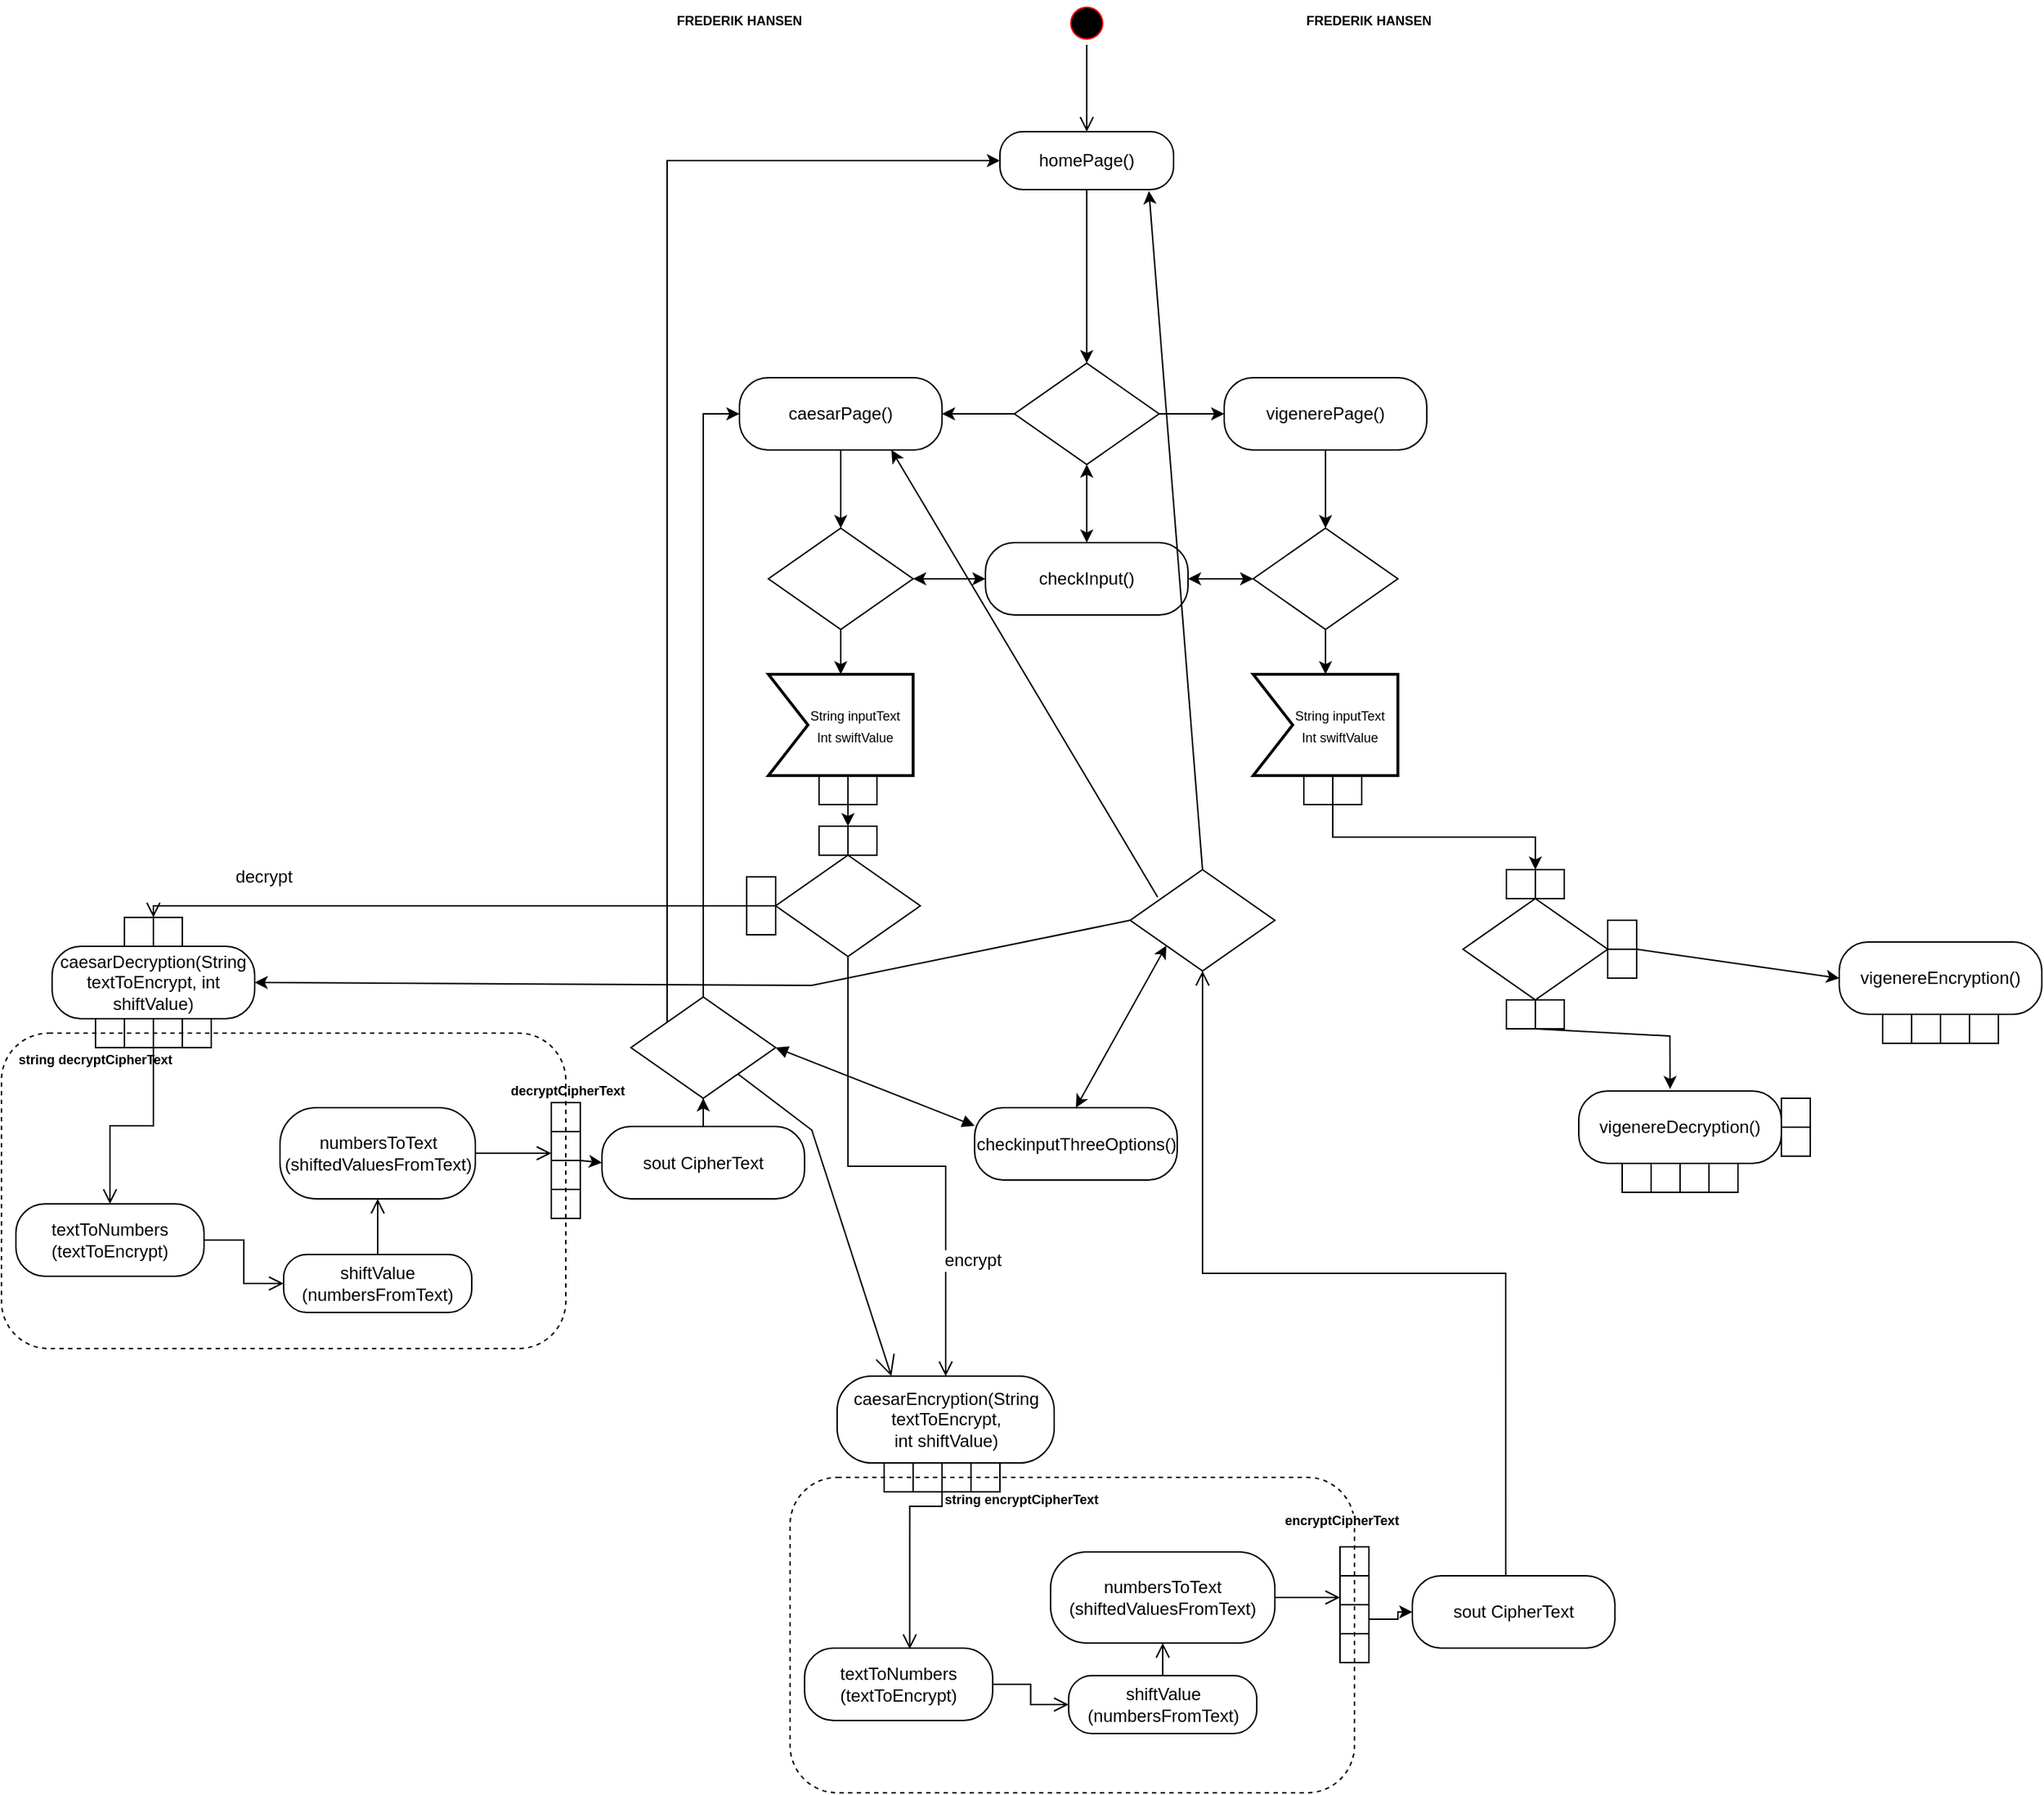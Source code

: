 <mxfile version="16.6.4" type="github">
  <diagram id="G1QupU5i-QBYeOIOgGJC" name="Page-1">
    <mxGraphModel dx="2604" dy="1299" grid="1" gridSize="10" guides="1" tooltips="1" connect="1" arrows="1" fold="1" page="1" pageScale="1" pageWidth="1169" pageHeight="827" math="0" shadow="0">
      <root>
        <mxCell id="0" />
        <mxCell id="1" parent="0" />
        <mxCell id="7OFj2rvWcQcrKB6aKj12-1" value="" style="rounded=1;fontFamily=Helvetica;fontSize=9;fontColor=none;strokeColor=#000000;fillColor=none;dashed=1;noLabel=1;" vertex="1" parent="1">
          <mxGeometry x="-250" y="753" width="390" height="218" as="geometry" />
        </mxCell>
        <mxCell id="7OFj2rvWcQcrKB6aKj12-2" value="" style="ellipse;html=1;shape=startState;fillColor=#000000;strokeColor=#ff0000;" vertex="1" parent="1">
          <mxGeometry x="485" y="40" width="30" height="30" as="geometry" />
        </mxCell>
        <mxCell id="7OFj2rvWcQcrKB6aKj12-3" value="" style="edgeStyle=orthogonalEdgeStyle;html=1;verticalAlign=bottom;endArrow=open;endSize=8;strokeColor=#000000;rounded=0;entryX=0.5;entryY=0;entryDx=0;entryDy=0;" edge="1" parent="1" source="7OFj2rvWcQcrKB6aKj12-2" target="7OFj2rvWcQcrKB6aKj12-4">
          <mxGeometry relative="1" as="geometry">
            <mxPoint x="390" y="130" as="targetPoint" />
          </mxGeometry>
        </mxCell>
        <mxCell id="7OFj2rvWcQcrKB6aKj12-4" value="homePage()" style="rounded=1;whiteSpace=wrap;html=1;arcSize=40;fontColor=#000000;fillColor=default;strokeColor=#000000;" vertex="1" parent="1">
          <mxGeometry x="440" y="130" width="120" height="40" as="geometry" />
        </mxCell>
        <mxCell id="7OFj2rvWcQcrKB6aKj12-108" value="" style="edgeStyle=orthogonalEdgeStyle;rounded=0;orthogonalLoop=1;jettySize=auto;html=1;exitX=0;exitY=0;exitDx=0;exitDy=0;entryX=0;entryY=1;entryDx=0;entryDy=0;" edge="1" parent="1" source="7OFj2rvWcQcrKB6aKj12-101" target="7OFj2rvWcQcrKB6aKj12-109">
          <mxGeometry relative="1" as="geometry">
            <mxPoint x="430" y="660" as="targetPoint" />
          </mxGeometry>
        </mxCell>
        <mxCell id="7OFj2rvWcQcrKB6aKj12-6" value="&lt;p style=&quot;line-height: 1.1&quot;&gt;&lt;br&gt;&lt;/p&gt;" style="rhombus;whiteSpace=wrap;html=1;fillColor=none;strokeColor=#000000;rounded=0;fontFamily=Helvetica;fontSize=12;fontColor=#000000;" vertex="1" parent="1">
          <mxGeometry x="285" y="630" width="100" height="70" as="geometry" />
        </mxCell>
        <mxCell id="7OFj2rvWcQcrKB6aKj12-7" value="encrypt" style="edgeStyle=orthogonalEdgeStyle;html=1;align=center;verticalAlign=middle;endArrow=open;endSize=8;strokeColor=#000000;rounded=0;labelBackgroundColor=default;fontFamily=Helvetica;fontSize=12;fontColor=#000000;shape=connector;fillColor=default;arcSize=40;entryX=0.5;entryY=0;entryDx=0;entryDy=0;exitX=0.5;exitY=1;exitDx=0;exitDy=0;" edge="1" parent="1" source="7OFj2rvWcQcrKB6aKj12-6" target="7OFj2rvWcQcrKB6aKj12-37">
          <mxGeometry x="0.552" y="18" relative="1" as="geometry">
            <mxPoint x="195" y="962.0" as="targetPoint" />
            <mxPoint as="offset" />
          </mxGeometry>
        </mxCell>
        <mxCell id="7OFj2rvWcQcrKB6aKj12-8" value="decrypt" style="edgeStyle=orthogonalEdgeStyle;html=1;align=center;verticalAlign=middle;endArrow=open;endSize=8;strokeColor=#000000;rounded=0;labelBackgroundColor=default;fontFamily=Helvetica;fontSize=12;fontColor=#000000;shape=connector;exitX=0;exitY=0.5;exitDx=0;exitDy=0;fillColor=default;arcSize=40;entryX=1;entryY=1;entryDx=0;entryDy=0;" edge="1" parent="1" source="7OFj2rvWcQcrKB6aKj12-6" target="7OFj2rvWcQcrKB6aKj12-146">
          <mxGeometry x="0.616" y="-20" relative="1" as="geometry">
            <mxPoint x="-160" y="670" as="targetPoint" />
            <mxPoint as="offset" />
            <Array as="points">
              <mxPoint x="-145" y="665" />
            </Array>
          </mxGeometry>
        </mxCell>
        <mxCell id="7OFj2rvWcQcrKB6aKj12-13" value="" style="edgeStyle=orthogonalEdgeStyle;shape=connector;rounded=0;orthogonalLoop=1;jettySize=auto;html=1;labelBackgroundColor=default;fontFamily=Helvetica;fontSize=9;fontColor=#000000;endArrow=open;endSize=8;strokeColor=#000000;entryX=0;entryY=0;entryDx=0;entryDy=0;" edge="1" parent="1" source="7OFj2rvWcQcrKB6aKj12-14" target="7OFj2rvWcQcrKB6aKj12-20">
          <mxGeometry relative="1" as="geometry" />
        </mxCell>
        <mxCell id="7OFj2rvWcQcrKB6aKj12-14" value="caesarDecryption(String textToEncrypt, int shiftValue)" style="rounded=1;whiteSpace=wrap;html=1;arcSize=40;fontColor=#000000;fillColor=default;strokeColor=#000000;" vertex="1" parent="1">
          <mxGeometry x="-215" y="693" width="140" height="50" as="geometry" />
        </mxCell>
        <mxCell id="7OFj2rvWcQcrKB6aKj12-15" value="" style="edgeStyle=orthogonalEdgeStyle;shape=connector;rounded=0;orthogonalLoop=1;jettySize=auto;html=1;labelBackgroundColor=default;fontFamily=Helvetica;fontSize=9;fontColor=none;endArrow=open;endSize=8;strokeColor=#000000;entryX=0;entryY=0.5;entryDx=0;entryDy=0;" edge="1" parent="1" source="7OFj2rvWcQcrKB6aKj12-16" target="7OFj2rvWcQcrKB6aKj12-24">
          <mxGeometry relative="1" as="geometry">
            <mxPoint x="-175" y="921" as="targetPoint" />
          </mxGeometry>
        </mxCell>
        <mxCell id="7OFj2rvWcQcrKB6aKj12-16" value="textToNumbers&lt;br&gt;(textToEncrypt)" style="rounded=1;whiteSpace=wrap;html=1;arcSize=40;fontColor=#000000;fillColor=default;strokeColor=#000000;" vertex="1" parent="1">
          <mxGeometry x="-240" y="871" width="130" height="50" as="geometry" />
        </mxCell>
        <mxCell id="7OFj2rvWcQcrKB6aKj12-17" value="" style="html=1;rounded=0;fontFamily=Helvetica;fontSize=9;fontColor=none;strokeColor=#000000;fillColor=none;glass=0;" vertex="1" parent="1">
          <mxGeometry x="-185" y="743" width="20" height="20" as="geometry" />
        </mxCell>
        <mxCell id="7OFj2rvWcQcrKB6aKj12-18" value="" style="edgeStyle=orthogonalEdgeStyle;shape=connector;rounded=0;orthogonalLoop=1;jettySize=auto;html=1;labelBackgroundColor=default;fontFamily=Helvetica;fontSize=9;fontColor=none;endArrow=open;endSize=8;strokeColor=#000000;exitX=1;exitY=1;exitDx=0;exitDy=0;" edge="1" parent="1" source="7OFj2rvWcQcrKB6aKj12-19" target="7OFj2rvWcQcrKB6aKj12-16">
          <mxGeometry relative="1" as="geometry" />
        </mxCell>
        <mxCell id="7OFj2rvWcQcrKB6aKj12-19" value="" style="html=1;rounded=0;fontFamily=Helvetica;fontSize=9;fontColor=none;strokeColor=#000000;fillColor=none;glass=0;" vertex="1" parent="1">
          <mxGeometry x="-165" y="743" width="20" height="20" as="geometry" />
        </mxCell>
        <mxCell id="7OFj2rvWcQcrKB6aKj12-20" value="" style="html=1;rounded=0;fontFamily=Helvetica;fontSize=9;fontColor=none;strokeColor=#000000;fillColor=none;glass=0;" vertex="1" parent="1">
          <mxGeometry x="-145" y="743" width="20" height="20" as="geometry" />
        </mxCell>
        <mxCell id="7OFj2rvWcQcrKB6aKj12-21" value="" style="html=1;rounded=0;fontFamily=Helvetica;fontSize=9;fontColor=none;strokeColor=#000000;fillColor=none;glass=0;" vertex="1" parent="1">
          <mxGeometry x="-125" y="743" width="20" height="20" as="geometry" />
        </mxCell>
        <mxCell id="7OFj2rvWcQcrKB6aKj12-22" value="string decryptCipherText" style="text;align=center;fontStyle=1;verticalAlign=middle;spacingLeft=3;spacingRight=3;strokeColor=none;rotatable=0;points=[[0,0.5],[1,0.5]];portConstraint=eastwest;rounded=0;glass=0;fontFamily=Helvetica;fontSize=9;fontColor=none;fillColor=none;html=0;" vertex="1" parent="1">
          <mxGeometry x="-225" y="753" width="80" height="36" as="geometry" />
        </mxCell>
        <mxCell id="7OFj2rvWcQcrKB6aKj12-23" value="" style="edgeStyle=orthogonalEdgeStyle;shape=connector;rounded=0;orthogonalLoop=1;jettySize=auto;html=1;labelBackgroundColor=default;fontFamily=Helvetica;fontSize=9;fontColor=none;endArrow=open;endSize=8;strokeColor=#000000;" edge="1" parent="1" source="7OFj2rvWcQcrKB6aKj12-24" target="7OFj2rvWcQcrKB6aKj12-31">
          <mxGeometry relative="1" as="geometry" />
        </mxCell>
        <mxCell id="7OFj2rvWcQcrKB6aKj12-24" value="shiftValue&lt;br&gt;(numbersFromText)" style="rounded=1;whiteSpace=wrap;html=1;arcSize=40;fontColor=#000000;fillColor=default;strokeColor=#000000;" vertex="1" parent="1">
          <mxGeometry x="-55" y="906" width="130" height="40" as="geometry" />
        </mxCell>
        <mxCell id="7OFj2rvWcQcrKB6aKj12-25" value="" style="html=1;rounded=0;fontFamily=Helvetica;fontSize=9;fontColor=none;strokeColor=#000000;fillColor=none;glass=0;direction=south;rotation=90;flipV=0;flipH=1;" vertex="1" parent="1">
          <mxGeometry x="130" y="821" width="20" height="20" as="geometry" />
        </mxCell>
        <mxCell id="7OFj2rvWcQcrKB6aKj12-26" value="" style="html=1;rounded=0;fontFamily=Helvetica;fontSize=9;fontColor=none;strokeColor=#000000;fillColor=none;glass=0;direction=south;rotation=90;flipV=0;flipH=1;" vertex="1" parent="1">
          <mxGeometry x="130" y="861" width="20" height="20" as="geometry" />
        </mxCell>
        <mxCell id="7OFj2rvWcQcrKB6aKj12-27" value="" style="html=1;rounded=0;fontFamily=Helvetica;fontSize=9;fontColor=none;strokeColor=#000000;fillColor=none;glass=0;direction=south;rotation=90;flipV=0;flipH=1;" vertex="1" parent="1">
          <mxGeometry x="130" y="841" width="20" height="20" as="geometry" />
        </mxCell>
        <mxCell id="7OFj2rvWcQcrKB6aKj12-28" value="" style="html=1;rounded=0;fontFamily=Helvetica;fontSize=9;fontColor=none;strokeColor=#000000;fillColor=none;glass=0;direction=south;rotation=90;flipV=0;flipH=1;" vertex="1" parent="1">
          <mxGeometry x="130" y="801" width="20" height="20" as="geometry" />
        </mxCell>
        <mxCell id="7OFj2rvWcQcrKB6aKj12-29" value="" style="edgeStyle=orthogonalEdgeStyle;shape=connector;rounded=0;orthogonalLoop=1;jettySize=auto;html=1;labelBackgroundColor=default;fontFamily=Helvetica;fontSize=9;fontColor=none;endArrow=open;endSize=8;strokeColor=#000000;entryX=1;entryY=0.25;entryDx=0;entryDy=0;" edge="1" parent="1" source="7OFj2rvWcQcrKB6aKj12-31" target="7OFj2rvWcQcrKB6aKj12-25">
          <mxGeometry relative="1" as="geometry" />
        </mxCell>
        <mxCell id="7OFj2rvWcQcrKB6aKj12-31" value="numbersToText&lt;br&gt;(shiftedValuesFromText)" style="rounded=1;whiteSpace=wrap;html=1;arcSize=40;fontColor=#000000;fillColor=default;strokeColor=#000000;" vertex="1" parent="1">
          <mxGeometry x="-57.5" y="804.5" width="135" height="63" as="geometry" />
        </mxCell>
        <mxCell id="7OFj2rvWcQcrKB6aKj12-35" value="" style="rounded=1;fontFamily=Helvetica;fontSize=9;fontColor=none;strokeColor=#000000;fillColor=none;dashed=1;noLabel=1;" vertex="1" parent="1">
          <mxGeometry x="295" y="1060" width="390" height="218" as="geometry" />
        </mxCell>
        <mxCell id="7OFj2rvWcQcrKB6aKj12-36" value="" style="edgeStyle=orthogonalEdgeStyle;shape=connector;rounded=0;orthogonalLoop=1;jettySize=auto;html=1;labelBackgroundColor=default;fontFamily=Helvetica;fontSize=9;fontColor=#000000;endArrow=open;endSize=8;strokeColor=#000000;entryX=0.559;entryY=0.012;entryDx=0;entryDy=0;entryPerimeter=0;exitX=0;exitY=0;exitDx=0;exitDy=0;" edge="1" parent="1" source="7OFj2rvWcQcrKB6aKj12-43" target="7OFj2rvWcQcrKB6aKj12-39">
          <mxGeometry relative="1" as="geometry">
            <Array as="points">
              <mxPoint x="400" y="1080" />
              <mxPoint x="378" y="1080" />
            </Array>
          </mxGeometry>
        </mxCell>
        <mxCell id="7OFj2rvWcQcrKB6aKj12-37" value="caesarEncryption(String textToEncrypt, &lt;br&gt;int shiftValue)" style="rounded=1;whiteSpace=wrap;html=1;arcSize=40;fontColor=#000000;fillColor=default;strokeColor=#000000;" vertex="1" parent="1">
          <mxGeometry x="327.5" y="990" width="150" height="60" as="geometry" />
        </mxCell>
        <mxCell id="7OFj2rvWcQcrKB6aKj12-38" value="" style="edgeStyle=orthogonalEdgeStyle;shape=connector;rounded=0;orthogonalLoop=1;jettySize=auto;html=1;labelBackgroundColor=default;fontFamily=Helvetica;fontSize=9;fontColor=none;endArrow=open;endSize=8;strokeColor=#000000;entryX=0;entryY=0.5;entryDx=0;entryDy=0;" edge="1" parent="1" source="7OFj2rvWcQcrKB6aKj12-39" target="7OFj2rvWcQcrKB6aKj12-46">
          <mxGeometry relative="1" as="geometry">
            <mxPoint x="370" y="1228" as="targetPoint" />
          </mxGeometry>
        </mxCell>
        <mxCell id="7OFj2rvWcQcrKB6aKj12-39" value="textToNumbers&lt;br&gt;(textToEncrypt)" style="rounded=1;whiteSpace=wrap;html=1;arcSize=40;fontColor=#000000;fillColor=default;strokeColor=#000000;" vertex="1" parent="1">
          <mxGeometry x="305" y="1178" width="130" height="50" as="geometry" />
        </mxCell>
        <mxCell id="7OFj2rvWcQcrKB6aKj12-40" value="" style="html=1;rounded=0;fontFamily=Helvetica;fontSize=9;fontColor=none;strokeColor=#000000;fillColor=none;glass=0;" vertex="1" parent="1">
          <mxGeometry x="360" y="1050" width="20" height="20" as="geometry" />
        </mxCell>
        <mxCell id="7OFj2rvWcQcrKB6aKj12-42" value="" style="html=1;rounded=0;fontFamily=Helvetica;fontSize=9;fontColor=none;strokeColor=#000000;fillColor=none;glass=0;" vertex="1" parent="1">
          <mxGeometry x="380" y="1050" width="20" height="20" as="geometry" />
        </mxCell>
        <mxCell id="7OFj2rvWcQcrKB6aKj12-43" value="" style="html=1;rounded=0;fontFamily=Helvetica;fontSize=9;fontColor=none;strokeColor=#000000;fillColor=none;glass=0;" vertex="1" parent="1">
          <mxGeometry x="400" y="1050" width="20" height="20" as="geometry" />
        </mxCell>
        <mxCell id="7OFj2rvWcQcrKB6aKj12-44" value="" style="html=1;rounded=0;fontFamily=Helvetica;fontSize=9;fontColor=none;strokeColor=#000000;fillColor=none;glass=0;" vertex="1" parent="1">
          <mxGeometry x="420" y="1050" width="20" height="20" as="geometry" />
        </mxCell>
        <mxCell id="7OFj2rvWcQcrKB6aKj12-45" value="" style="edgeStyle=orthogonalEdgeStyle;shape=connector;rounded=0;orthogonalLoop=1;jettySize=auto;html=1;labelBackgroundColor=default;fontFamily=Helvetica;fontSize=9;fontColor=none;endArrow=open;endSize=8;strokeColor=#000000;" edge="1" parent="1" source="7OFj2rvWcQcrKB6aKj12-46" target="7OFj2rvWcQcrKB6aKj12-53">
          <mxGeometry relative="1" as="geometry" />
        </mxCell>
        <mxCell id="7OFj2rvWcQcrKB6aKj12-46" value="shiftValue&lt;br&gt;(numbersFromText)" style="rounded=1;whiteSpace=wrap;html=1;arcSize=40;fontColor=#000000;fillColor=default;strokeColor=#000000;" vertex="1" parent="1">
          <mxGeometry x="487.5" y="1197" width="130" height="40" as="geometry" />
        </mxCell>
        <mxCell id="7OFj2rvWcQcrKB6aKj12-47" value="" style="html=1;rounded=0;fontFamily=Helvetica;fontSize=9;fontColor=none;strokeColor=#000000;fillColor=none;glass=0;direction=south;rotation=90;flipV=0;flipH=1;" vertex="1" parent="1">
          <mxGeometry x="675" y="1128" width="20" height="20" as="geometry" />
        </mxCell>
        <mxCell id="7OFj2rvWcQcrKB6aKj12-48" value="" style="html=1;rounded=0;fontFamily=Helvetica;fontSize=9;fontColor=none;strokeColor=#000000;fillColor=none;glass=0;direction=south;rotation=90;flipV=0;flipH=1;" vertex="1" parent="1">
          <mxGeometry x="675" y="1168" width="20" height="20" as="geometry" />
        </mxCell>
        <mxCell id="7OFj2rvWcQcrKB6aKj12-157" value="" style="edgeStyle=orthogonalEdgeStyle;rounded=0;orthogonalLoop=1;jettySize=auto;html=1;fontColor=#000000;" edge="1" parent="1" source="7OFj2rvWcQcrKB6aKj12-49" target="7OFj2rvWcQcrKB6aKj12-156">
          <mxGeometry relative="1" as="geometry" />
        </mxCell>
        <mxCell id="7OFj2rvWcQcrKB6aKj12-49" value="" style="html=1;rounded=0;fontFamily=Helvetica;fontSize=9;fontColor=none;strokeColor=#000000;fillColor=none;glass=0;direction=south;rotation=90;flipV=0;flipH=1;" vertex="1" parent="1">
          <mxGeometry x="675" y="1148" width="20" height="20" as="geometry" />
        </mxCell>
        <mxCell id="7OFj2rvWcQcrKB6aKj12-50" value="" style="html=1;rounded=0;fontFamily=Helvetica;fontSize=9;fontColor=none;strokeColor=#000000;fillColor=none;glass=0;direction=south;rotation=90;flipV=0;flipH=1;" vertex="1" parent="1">
          <mxGeometry x="675" y="1108" width="20" height="20" as="geometry" />
        </mxCell>
        <mxCell id="7OFj2rvWcQcrKB6aKj12-51" value="" style="edgeStyle=orthogonalEdgeStyle;shape=connector;rounded=0;orthogonalLoop=1;jettySize=auto;html=1;labelBackgroundColor=default;fontFamily=Helvetica;fontSize=9;fontColor=none;endArrow=open;endSize=8;strokeColor=#000000;entryX=1;entryY=0.25;entryDx=0;entryDy=0;" edge="1" parent="1" source="7OFj2rvWcQcrKB6aKj12-53" target="7OFj2rvWcQcrKB6aKj12-47">
          <mxGeometry relative="1" as="geometry" />
        </mxCell>
        <mxCell id="7OFj2rvWcQcrKB6aKj12-53" value="numbersToText&lt;br&gt;(shiftedValuesFromText)" style="rounded=1;whiteSpace=wrap;html=1;arcSize=40;fontColor=#000000;fillColor=default;strokeColor=#000000;" vertex="1" parent="1">
          <mxGeometry x="475" y="1111.5" width="155" height="63" as="geometry" />
        </mxCell>
        <mxCell id="7OFj2rvWcQcrKB6aKj12-55" value="" style="edgeStyle=orthogonalEdgeStyle;shape=connector;rounded=0;orthogonalLoop=1;jettySize=auto;html=1;labelBackgroundColor=default;fontFamily=Helvetica;fontSize=9;fontColor=none;endArrow=open;endSize=8;strokeColor=#000000;entryX=0.5;entryY=1;entryDx=0;entryDy=0;exitX=0.461;exitY=0.003;exitDx=0;exitDy=0;exitPerimeter=0;" edge="1" parent="1" source="7OFj2rvWcQcrKB6aKj12-156" target="7OFj2rvWcQcrKB6aKj12-148">
          <mxGeometry relative="1" as="geometry">
            <mxPoint x="770" y="920" as="sourcePoint" />
            <mxPoint x="750" y="1024" as="targetPoint" />
          </mxGeometry>
        </mxCell>
        <mxCell id="7OFj2rvWcQcrKB6aKj12-57" value="&lt;span style=&quot;font-weight: 700 ; text-align: center&quot;&gt;decryptCipherText&lt;/span&gt;" style="text;whiteSpace=wrap;html=1;fontSize=9;fontFamily=Helvetica;fontColor=none;" vertex="1" parent="1">
          <mxGeometry x="100" y="781" width="100" height="30" as="geometry" />
        </mxCell>
        <mxCell id="7OFj2rvWcQcrKB6aKj12-58" value="string encryptCipherText" style="text;align=center;fontStyle=1;verticalAlign=middle;spacingLeft=3;spacingRight=3;strokeColor=none;rotatable=0;points=[[0,0.5],[1,0.5]];portConstraint=eastwest;rounded=0;glass=0;fontFamily=Helvetica;fontSize=9;fontColor=none;fillColor=none;html=0;" vertex="1" parent="1">
          <mxGeometry x="415" y="1057" width="80" height="36" as="geometry" />
        </mxCell>
        <mxCell id="7OFj2rvWcQcrKB6aKj12-59" value="&lt;span style=&quot;color: rgb(0 , 0 , 0) ; font-family: &amp;#34;helvetica&amp;#34; ; font-size: 9px ; font-style: normal ; font-weight: 700 ; letter-spacing: normal ; text-align: center ; text-indent: 0px ; text-transform: none ; word-spacing: 0px ; background-color: rgb(248 , 249 , 250) ; display: inline ; float: none&quot;&gt;encryptCipherText&lt;/span&gt;" style="text;whiteSpace=wrap;html=1;fontSize=9;fontFamily=Helvetica;fontColor=none;" vertex="1" parent="1">
          <mxGeometry x="635" y="1078" width="100" height="30" as="geometry" />
        </mxCell>
        <mxCell id="7OFj2rvWcQcrKB6aKj12-60" value="FREDERIK HANSEN" style="text;align=center;fontStyle=1;verticalAlign=middle;spacingLeft=3;spacingRight=3;strokeColor=none;rotatable=0;points=[[0,0.5],[1,0.5]];portConstraint=eastwest;rounded=0;glass=0;fontFamily=Helvetica;fontSize=9;fontColor=none;fillColor=none;html=0;" vertex="1" parent="1">
          <mxGeometry x="220" y="40" width="80" height="26" as="geometry" />
        </mxCell>
        <mxCell id="7OFj2rvWcQcrKB6aKj12-61" value="FREDERIK HANSEN" style="text;align=center;fontStyle=1;verticalAlign=middle;spacingLeft=3;spacingRight=3;strokeColor=none;rotatable=0;points=[[0,0.5],[1,0.5]];portConstraint=eastwest;rounded=0;glass=0;fontFamily=Helvetica;fontSize=9;fontColor=none;fillColor=none;html=0;" vertex="1" parent="1">
          <mxGeometry x="655" y="40" width="80" height="26" as="geometry" />
        </mxCell>
        <mxCell id="7OFj2rvWcQcrKB6aKj12-73" value="" style="edgeStyle=orthogonalEdgeStyle;rounded=0;orthogonalLoop=1;jettySize=auto;html=1;" edge="1" parent="1" source="7OFj2rvWcQcrKB6aKj12-62" target="7OFj2rvWcQcrKB6aKj12-72">
          <mxGeometry relative="1" as="geometry" />
        </mxCell>
        <mxCell id="7OFj2rvWcQcrKB6aKj12-84" value="" style="edgeStyle=orthogonalEdgeStyle;rounded=0;orthogonalLoop=1;jettySize=auto;html=1;" edge="1" parent="1" source="7OFj2rvWcQcrKB6aKj12-62" target="7OFj2rvWcQcrKB6aKj12-80">
          <mxGeometry relative="1" as="geometry" />
        </mxCell>
        <mxCell id="7OFj2rvWcQcrKB6aKj12-62" value="&lt;p style=&quot;line-height: 1.1&quot;&gt;&lt;br&gt;&lt;/p&gt;" style="rhombus;whiteSpace=wrap;html=1;fillColor=none;strokeColor=#000000;rounded=0;fontFamily=Helvetica;fontSize=12;fontColor=#000000;" vertex="1" parent="1">
          <mxGeometry x="450" y="290" width="100" height="70" as="geometry" />
        </mxCell>
        <mxCell id="7OFj2rvWcQcrKB6aKj12-64" value="" style="endArrow=classic;html=1;rounded=0;exitX=0.5;exitY=1;exitDx=0;exitDy=0;entryX=0.5;entryY=0;entryDx=0;entryDy=0;" edge="1" parent="1" source="7OFj2rvWcQcrKB6aKj12-4" target="7OFj2rvWcQcrKB6aKj12-62">
          <mxGeometry width="50" height="50" relative="1" as="geometry">
            <mxPoint x="530" y="380" as="sourcePoint" />
            <mxPoint x="580" y="330" as="targetPoint" />
          </mxGeometry>
        </mxCell>
        <mxCell id="7OFj2rvWcQcrKB6aKj12-65" value="checkInput()" style="rounded=1;whiteSpace=wrap;html=1;arcSize=40;fontColor=#000000;fillColor=default;strokeColor=#000000;" vertex="1" parent="1">
          <mxGeometry x="430" y="414" width="140" height="50" as="geometry" />
        </mxCell>
        <mxCell id="7OFj2rvWcQcrKB6aKj12-70" value="" style="endArrow=classic;startArrow=classic;html=1;rounded=0;entryX=0.5;entryY=1;entryDx=0;entryDy=0;exitX=0.5;exitY=0;exitDx=0;exitDy=0;" edge="1" parent="1" source="7OFj2rvWcQcrKB6aKj12-65" target="7OFj2rvWcQcrKB6aKj12-62">
          <mxGeometry width="50" height="50" relative="1" as="geometry">
            <mxPoint x="490" y="500" as="sourcePoint" />
            <mxPoint x="540" y="450" as="targetPoint" />
          </mxGeometry>
        </mxCell>
        <mxCell id="7OFj2rvWcQcrKB6aKj12-75" value="" style="edgeStyle=orthogonalEdgeStyle;rounded=0;orthogonalLoop=1;jettySize=auto;html=1;" edge="1" parent="1" source="7OFj2rvWcQcrKB6aKj12-72" target="7OFj2rvWcQcrKB6aKj12-74">
          <mxGeometry relative="1" as="geometry" />
        </mxCell>
        <mxCell id="7OFj2rvWcQcrKB6aKj12-72" value="caesarPage()" style="rounded=1;whiteSpace=wrap;html=1;arcSize=40;fontColor=#000000;fillColor=default;strokeColor=#000000;" vertex="1" parent="1">
          <mxGeometry x="260" y="300" width="140" height="50" as="geometry" />
        </mxCell>
        <mxCell id="7OFj2rvWcQcrKB6aKj12-78" value="" style="edgeStyle=orthogonalEdgeStyle;rounded=0;orthogonalLoop=1;jettySize=auto;html=1;entryX=0;entryY=0;entryDx=50;entryDy=0;entryPerimeter=0;" edge="1" parent="1" source="7OFj2rvWcQcrKB6aKj12-74">
          <mxGeometry relative="1" as="geometry">
            <mxPoint x="330" y="505" as="targetPoint" />
          </mxGeometry>
        </mxCell>
        <mxCell id="7OFj2rvWcQcrKB6aKj12-74" value="&lt;p style=&quot;line-height: 1.1&quot;&gt;&lt;br&gt;&lt;/p&gt;" style="rhombus;whiteSpace=wrap;html=1;fillColor=none;strokeColor=#000000;rounded=0;fontFamily=Helvetica;fontSize=12;fontColor=#000000;" vertex="1" parent="1">
          <mxGeometry x="280" y="404.0" width="100" height="70" as="geometry" />
        </mxCell>
        <mxCell id="7OFj2rvWcQcrKB6aKj12-76" value="" style="endArrow=classic;startArrow=classic;html=1;rounded=0;exitX=1;exitY=0.5;exitDx=0;exitDy=0;entryX=0;entryY=0.5;entryDx=0;entryDy=0;" edge="1" parent="1" source="7OFj2rvWcQcrKB6aKj12-74" target="7OFj2rvWcQcrKB6aKj12-65">
          <mxGeometry width="50" height="50" relative="1" as="geometry">
            <mxPoint x="420" y="440" as="sourcePoint" />
            <mxPoint x="470" y="390" as="targetPoint" />
          </mxGeometry>
        </mxCell>
        <mxCell id="7OFj2rvWcQcrKB6aKj12-79" value="" style="edgeStyle=orthogonalEdgeStyle;rounded=0;orthogonalLoop=1;jettySize=auto;html=1;" edge="1" parent="1" source="7OFj2rvWcQcrKB6aKj12-80" target="7OFj2rvWcQcrKB6aKj12-82">
          <mxGeometry relative="1" as="geometry" />
        </mxCell>
        <mxCell id="7OFj2rvWcQcrKB6aKj12-80" value="vigenerePage()" style="rounded=1;whiteSpace=wrap;html=1;arcSize=40;fontColor=#000000;fillColor=default;strokeColor=#000000;" vertex="1" parent="1">
          <mxGeometry x="595" y="300" width="140" height="50" as="geometry" />
        </mxCell>
        <mxCell id="7OFj2rvWcQcrKB6aKj12-81" value="" style="edgeStyle=orthogonalEdgeStyle;rounded=0;orthogonalLoop=1;jettySize=auto;html=1;" edge="1" parent="1" source="7OFj2rvWcQcrKB6aKj12-82" target="7OFj2rvWcQcrKB6aKj12-103">
          <mxGeometry relative="1" as="geometry">
            <mxPoint x="665" y="500" as="targetPoint" />
          </mxGeometry>
        </mxCell>
        <mxCell id="7OFj2rvWcQcrKB6aKj12-82" value="&lt;p style=&quot;line-height: 1.1&quot;&gt;&lt;br&gt;&lt;/p&gt;" style="rhombus;whiteSpace=wrap;html=1;fillColor=none;strokeColor=#000000;rounded=0;fontFamily=Helvetica;fontSize=12;fontColor=#000000;" vertex="1" parent="1">
          <mxGeometry x="615" y="404.0" width="100" height="70" as="geometry" />
        </mxCell>
        <mxCell id="7OFj2rvWcQcrKB6aKj12-85" value="" style="endArrow=classic;startArrow=classic;html=1;rounded=0;entryX=0;entryY=0.5;entryDx=0;entryDy=0;exitX=1;exitY=0.5;exitDx=0;exitDy=0;" edge="1" parent="1" source="7OFj2rvWcQcrKB6aKj12-65" target="7OFj2rvWcQcrKB6aKj12-82">
          <mxGeometry width="50" height="50" relative="1" as="geometry">
            <mxPoint x="570" y="439" as="sourcePoint" />
            <mxPoint x="440" y="449" as="targetPoint" />
          </mxGeometry>
        </mxCell>
        <mxCell id="7OFj2rvWcQcrKB6aKj12-99" value="" style="verticalLabelPosition=bottom;verticalAlign=top;html=1;strokeWidth=2;shape=mxgraph.arrows2.arrow;dy=0;dx=0;notch=27.33;" vertex="1" parent="1">
          <mxGeometry x="280" y="505" width="100" height="70" as="geometry" />
        </mxCell>
        <mxCell id="7OFj2rvWcQcrKB6aKj12-100" value="&lt;span style=&quot;font-size: 9px&quot;&gt;String inputText&lt;/span&gt;&lt;br style=&quot;font-size: 9px&quot;&gt;&lt;span style=&quot;font-size: 9px&quot;&gt;Int swiftValue&lt;/span&gt;" style="text;html=1;strokeColor=none;fillColor=none;align=center;verticalAlign=middle;whiteSpace=wrap;rounded=0;" vertex="1" parent="1">
          <mxGeometry x="300" y="515" width="80" height="50" as="geometry" />
        </mxCell>
        <mxCell id="7OFj2rvWcQcrKB6aKj12-101" value="" style="html=1;rounded=0;fontFamily=Helvetica;fontSize=9;fontColor=none;strokeColor=#000000;fillColor=none;glass=0;direction=south;rotation=90;flipV=0;flipH=1;" vertex="1" parent="1">
          <mxGeometry x="315" y="575" width="20" height="20" as="geometry" />
        </mxCell>
        <mxCell id="7OFj2rvWcQcrKB6aKj12-102" value="" style="html=1;rounded=0;fontFamily=Helvetica;fontSize=9;fontColor=none;strokeColor=#000000;fillColor=none;glass=0;direction=south;rotation=90;flipV=0;flipH=1;" vertex="1" parent="1">
          <mxGeometry x="335" y="575" width="20" height="20" as="geometry" />
        </mxCell>
        <mxCell id="7OFj2rvWcQcrKB6aKj12-103" value="" style="verticalLabelPosition=bottom;verticalAlign=top;html=1;strokeWidth=2;shape=mxgraph.arrows2.arrow;dy=0;dx=0;notch=27.33;" vertex="1" parent="1">
          <mxGeometry x="615" y="505" width="100" height="70" as="geometry" />
        </mxCell>
        <mxCell id="7OFj2rvWcQcrKB6aKj12-104" value="&lt;span style=&quot;font-size: 9px&quot;&gt;String inputText&lt;/span&gt;&lt;br style=&quot;font-size: 9px&quot;&gt;&lt;span style=&quot;font-size: 9px&quot;&gt;Int swiftValue&lt;/span&gt;" style="text;html=1;strokeColor=none;fillColor=none;align=center;verticalAlign=middle;whiteSpace=wrap;rounded=0;" vertex="1" parent="1">
          <mxGeometry x="635" y="515" width="80" height="50" as="geometry" />
        </mxCell>
        <mxCell id="7OFj2rvWcQcrKB6aKj12-140" value="" style="edgeStyle=orthogonalEdgeStyle;rounded=0;orthogonalLoop=1;jettySize=auto;html=1;entryX=1;entryY=1;entryDx=0;entryDy=0;exitX=1;exitY=0;exitDx=0;exitDy=0;" edge="1" parent="1" source="7OFj2rvWcQcrKB6aKj12-106" target="7OFj2rvWcQcrKB6aKj12-133">
          <mxGeometry relative="1" as="geometry">
            <mxPoint x="810" y="620" as="sourcePoint" />
            <Array as="points" />
          </mxGeometry>
        </mxCell>
        <mxCell id="7OFj2rvWcQcrKB6aKj12-105" value="" style="html=1;rounded=0;fontFamily=Helvetica;fontSize=9;fontColor=none;strokeColor=#000000;fillColor=none;glass=0;direction=south;rotation=90;flipV=0;flipH=1;" vertex="1" parent="1">
          <mxGeometry x="650" y="575" width="20" height="20" as="geometry" />
        </mxCell>
        <mxCell id="7OFj2rvWcQcrKB6aKj12-106" value="" style="html=1;rounded=0;fontFamily=Helvetica;fontSize=9;fontColor=none;strokeColor=#000000;fillColor=none;glass=0;direction=south;rotation=90;flipV=0;flipH=1;" vertex="1" parent="1">
          <mxGeometry x="670" y="575" width="20" height="20" as="geometry" />
        </mxCell>
        <mxCell id="7OFj2rvWcQcrKB6aKj12-109" value="" style="html=1;rounded=0;fontFamily=Helvetica;fontSize=9;fontColor=none;strokeColor=#000000;fillColor=none;glass=0;direction=south;rotation=90;flipV=0;flipH=1;" vertex="1" parent="1">
          <mxGeometry x="315" y="610" width="20" height="20" as="geometry" />
        </mxCell>
        <mxCell id="7OFj2rvWcQcrKB6aKj12-110" value="" style="html=1;rounded=0;fontFamily=Helvetica;fontSize=9;fontColor=none;strokeColor=#000000;fillColor=none;glass=0;direction=south;rotation=90;flipV=0;flipH=1;" vertex="1" parent="1">
          <mxGeometry x="335" y="610" width="20" height="20" as="geometry" />
        </mxCell>
        <mxCell id="7OFj2rvWcQcrKB6aKj12-115" value="" style="html=1;rounded=0;fontFamily=Helvetica;fontSize=9;fontColor=none;strokeColor=#000000;fillColor=none;glass=0;direction=south;rotation=90;flipV=0;flipH=1;" vertex="1" parent="1">
          <mxGeometry x="265" y="665" width="20" height="20" as="geometry" />
        </mxCell>
        <mxCell id="7OFj2rvWcQcrKB6aKj12-116" value="" style="html=1;rounded=0;fontFamily=Helvetica;fontSize=9;fontColor=none;strokeColor=#000000;fillColor=none;glass=0;direction=south;rotation=90;flipV=0;flipH=1;" vertex="1" parent="1">
          <mxGeometry x="265" y="645" width="20" height="20" as="geometry" />
        </mxCell>
        <mxCell id="7OFj2rvWcQcrKB6aKj12-117" value="" style="edgeStyle=orthogonalEdgeStyle;shape=connector;rounded=0;orthogonalLoop=1;jettySize=auto;html=1;labelBackgroundColor=default;fontFamily=Helvetica;fontSize=9;fontColor=#000000;endArrow=open;endSize=8;strokeColor=#000000;entryX=0;entryY=0;entryDx=0;entryDy=0;" edge="1" parent="1" source="7OFj2rvWcQcrKB6aKj12-118" target="7OFj2rvWcQcrKB6aKj12-121">
          <mxGeometry relative="1" as="geometry" />
        </mxCell>
        <mxCell id="7OFj2rvWcQcrKB6aKj12-118" value="vigenereDecryption()" style="rounded=1;whiteSpace=wrap;html=1;arcSize=40;fontColor=#000000;fillColor=default;strokeColor=#000000;" vertex="1" parent="1">
          <mxGeometry x="840" y="793" width="140" height="50" as="geometry" />
        </mxCell>
        <mxCell id="7OFj2rvWcQcrKB6aKj12-119" value="" style="html=1;rounded=0;fontFamily=Helvetica;fontSize=9;fontColor=none;strokeColor=#000000;fillColor=none;glass=0;" vertex="1" parent="1">
          <mxGeometry x="870" y="843" width="20" height="20" as="geometry" />
        </mxCell>
        <mxCell id="7OFj2rvWcQcrKB6aKj12-120" value="" style="html=1;rounded=0;fontFamily=Helvetica;fontSize=9;fontColor=none;strokeColor=#000000;fillColor=none;glass=0;" vertex="1" parent="1">
          <mxGeometry x="890" y="843" width="20" height="20" as="geometry" />
        </mxCell>
        <mxCell id="7OFj2rvWcQcrKB6aKj12-121" value="" style="html=1;rounded=0;fontFamily=Helvetica;fontSize=9;fontColor=none;strokeColor=#000000;fillColor=none;glass=0;" vertex="1" parent="1">
          <mxGeometry x="910" y="843" width="20" height="20" as="geometry" />
        </mxCell>
        <mxCell id="7OFj2rvWcQcrKB6aKj12-122" value="" style="html=1;rounded=0;fontFamily=Helvetica;fontSize=9;fontColor=none;strokeColor=#000000;fillColor=none;glass=0;" vertex="1" parent="1">
          <mxGeometry x="930" y="843" width="20" height="20" as="geometry" />
        </mxCell>
        <mxCell id="7OFj2rvWcQcrKB6aKj12-123" value="" style="html=1;rounded=0;fontFamily=Helvetica;fontSize=9;fontColor=none;strokeColor=#000000;fillColor=none;glass=0;direction=south;rotation=90;flipV=0;flipH=1;" vertex="1" parent="1">
          <mxGeometry x="980" y="818" width="20" height="20" as="geometry" />
        </mxCell>
        <mxCell id="7OFj2rvWcQcrKB6aKj12-124" value="" style="html=1;rounded=0;fontFamily=Helvetica;fontSize=9;fontColor=none;strokeColor=#000000;fillColor=none;glass=0;direction=south;rotation=90;flipV=0;flipH=1;" vertex="1" parent="1">
          <mxGeometry x="980" y="798" width="20" height="20" as="geometry" />
        </mxCell>
        <mxCell id="7OFj2rvWcQcrKB6aKj12-125" value="" style="edgeStyle=orthogonalEdgeStyle;shape=connector;rounded=0;orthogonalLoop=1;jettySize=auto;html=1;labelBackgroundColor=default;fontFamily=Helvetica;fontSize=9;fontColor=#000000;endArrow=open;endSize=8;strokeColor=#000000;entryX=0;entryY=0;entryDx=0;entryDy=0;" edge="1" parent="1" source="7OFj2rvWcQcrKB6aKj12-126" target="7OFj2rvWcQcrKB6aKj12-129">
          <mxGeometry relative="1" as="geometry" />
        </mxCell>
        <mxCell id="7OFj2rvWcQcrKB6aKj12-126" value="vigenereEncryption()" style="rounded=1;whiteSpace=wrap;html=1;arcSize=40;fontColor=#000000;fillColor=default;strokeColor=#000000;" vertex="1" parent="1">
          <mxGeometry x="1020" y="690" width="140" height="50" as="geometry" />
        </mxCell>
        <mxCell id="7OFj2rvWcQcrKB6aKj12-127" value="" style="html=1;rounded=0;fontFamily=Helvetica;fontSize=9;fontColor=none;strokeColor=#000000;fillColor=none;glass=0;" vertex="1" parent="1">
          <mxGeometry x="1050" y="740" width="20" height="20" as="geometry" />
        </mxCell>
        <mxCell id="7OFj2rvWcQcrKB6aKj12-128" value="" style="html=1;rounded=0;fontFamily=Helvetica;fontSize=9;fontColor=none;strokeColor=#000000;fillColor=none;glass=0;" vertex="1" parent="1">
          <mxGeometry x="1070" y="740" width="20" height="20" as="geometry" />
        </mxCell>
        <mxCell id="7OFj2rvWcQcrKB6aKj12-129" value="" style="html=1;rounded=0;fontFamily=Helvetica;fontSize=9;fontColor=none;strokeColor=#000000;fillColor=none;glass=0;" vertex="1" parent="1">
          <mxGeometry x="1090" y="740" width="20" height="20" as="geometry" />
        </mxCell>
        <mxCell id="7OFj2rvWcQcrKB6aKj12-130" value="" style="html=1;rounded=0;fontFamily=Helvetica;fontSize=9;fontColor=none;strokeColor=#000000;fillColor=none;glass=0;" vertex="1" parent="1">
          <mxGeometry x="1110" y="740" width="20" height="20" as="geometry" />
        </mxCell>
        <mxCell id="7OFj2rvWcQcrKB6aKj12-131" value="&lt;p style=&quot;line-height: 1.1&quot;&gt;&lt;br&gt;&lt;/p&gt;" style="rhombus;whiteSpace=wrap;html=1;fillColor=none;strokeColor=#000000;rounded=0;fontFamily=Helvetica;fontSize=12;fontColor=#000000;" vertex="1" parent="1">
          <mxGeometry x="760" y="660" width="100" height="70" as="geometry" />
        </mxCell>
        <mxCell id="7OFj2rvWcQcrKB6aKj12-132" value="" style="html=1;rounded=0;fontFamily=Helvetica;fontSize=9;fontColor=none;strokeColor=#000000;fillColor=none;glass=0;direction=south;rotation=90;flipV=0;flipH=1;" vertex="1" parent="1">
          <mxGeometry x="790" y="640" width="20" height="20" as="geometry" />
        </mxCell>
        <mxCell id="7OFj2rvWcQcrKB6aKj12-133" value="" style="html=1;rounded=0;fontFamily=Helvetica;fontSize=9;fontColor=none;strokeColor=#000000;fillColor=none;glass=0;direction=south;rotation=90;flipV=0;flipH=1;" vertex="1" parent="1">
          <mxGeometry x="810" y="640" width="20" height="20" as="geometry" />
        </mxCell>
        <mxCell id="7OFj2rvWcQcrKB6aKj12-134" value="" style="html=1;rounded=0;fontFamily=Helvetica;fontSize=9;fontColor=none;strokeColor=#000000;fillColor=none;glass=0;direction=south;rotation=90;flipV=0;flipH=1;" vertex="1" parent="1">
          <mxGeometry x="860" y="695" width="20" height="20" as="geometry" />
        </mxCell>
        <mxCell id="7OFj2rvWcQcrKB6aKj12-135" value="" style="html=1;rounded=0;fontFamily=Helvetica;fontSize=9;fontColor=none;strokeColor=#000000;fillColor=none;glass=0;direction=south;rotation=90;flipV=0;flipH=1;" vertex="1" parent="1">
          <mxGeometry x="860" y="675" width="20" height="20" as="geometry" />
        </mxCell>
        <mxCell id="7OFj2rvWcQcrKB6aKj12-138" value="" style="html=1;rounded=0;fontFamily=Helvetica;fontSize=9;fontColor=none;strokeColor=#000000;fillColor=none;glass=0;direction=south;rotation=90;flipV=0;flipH=1;" vertex="1" parent="1">
          <mxGeometry x="790" y="730" width="20" height="20" as="geometry" />
        </mxCell>
        <mxCell id="7OFj2rvWcQcrKB6aKj12-139" value="" style="html=1;rounded=0;fontFamily=Helvetica;fontSize=9;fontColor=none;strokeColor=#000000;fillColor=none;glass=0;direction=south;rotation=90;flipV=0;flipH=1;" vertex="1" parent="1">
          <mxGeometry x="810" y="730" width="20" height="20" as="geometry" />
        </mxCell>
        <mxCell id="7OFj2rvWcQcrKB6aKj12-142" value="" style="endArrow=classic;html=1;rounded=0;fontColor=#000000;exitX=0;exitY=0;exitDx=0;exitDy=0;entryX=0.451;entryY=-0.027;entryDx=0;entryDy=0;entryPerimeter=0;" edge="1" parent="1" source="7OFj2rvWcQcrKB6aKj12-138" target="7OFj2rvWcQcrKB6aKj12-118">
          <mxGeometry width="50" height="50" relative="1" as="geometry">
            <mxPoint x="650" y="965" as="sourcePoint" />
            <mxPoint x="700" y="915" as="targetPoint" />
            <Array as="points">
              <mxPoint x="903" y="755" />
            </Array>
          </mxGeometry>
        </mxCell>
        <mxCell id="7OFj2rvWcQcrKB6aKj12-143" value="" style="endArrow=classic;html=1;rounded=0;fontColor=#000000;exitX=0;exitY=0;exitDx=0;exitDy=0;entryX=0;entryY=0.5;entryDx=0;entryDy=0;" edge="1" parent="1" source="7OFj2rvWcQcrKB6aKj12-135" target="7OFj2rvWcQcrKB6aKj12-126">
          <mxGeometry width="50" height="50" relative="1" as="geometry">
            <mxPoint x="800" y="905" as="sourcePoint" />
            <mxPoint x="850" y="855" as="targetPoint" />
          </mxGeometry>
        </mxCell>
        <mxCell id="7OFj2rvWcQcrKB6aKj12-145" value="" style="html=1;rounded=0;fontFamily=Helvetica;fontSize=9;fontColor=none;strokeColor=#000000;fillColor=none;glass=0;direction=south;rotation=90;flipV=0;flipH=1;" vertex="1" parent="1">
          <mxGeometry x="-165" y="673" width="20" height="20" as="geometry" />
        </mxCell>
        <mxCell id="7OFj2rvWcQcrKB6aKj12-146" value="" style="html=1;rounded=0;fontFamily=Helvetica;fontSize=9;fontColor=none;strokeColor=#000000;fillColor=none;glass=0;direction=south;rotation=90;flipV=0;flipH=1;" vertex="1" parent="1">
          <mxGeometry x="-145" y="673" width="20" height="20" as="geometry" />
        </mxCell>
        <mxCell id="7OFj2rvWcQcrKB6aKj12-148" value="&lt;p style=&quot;line-height: 1.1&quot;&gt;&lt;br&gt;&lt;/p&gt;" style="rhombus;whiteSpace=wrap;html=1;fillColor=none;strokeColor=#000000;rounded=0;fontFamily=Helvetica;fontSize=12;fontColor=#000000;" vertex="1" parent="1">
          <mxGeometry x="530" y="640.0" width="100" height="70" as="geometry" />
        </mxCell>
        <mxCell id="7OFj2rvWcQcrKB6aKj12-149" value="checkinputThreeOptions()" style="rounded=1;whiteSpace=wrap;html=1;arcSize=40;fontColor=#000000;fillColor=default;strokeColor=#000000;" vertex="1" parent="1">
          <mxGeometry x="422.5" y="804.5" width="140" height="50" as="geometry" />
        </mxCell>
        <mxCell id="7OFj2rvWcQcrKB6aKj12-150" value="" style="endArrow=classic;startArrow=classic;html=1;rounded=0;fontColor=#000000;exitX=0;exitY=1;exitDx=0;exitDy=0;entryX=0.5;entryY=0;entryDx=0;entryDy=0;" edge="1" parent="1" source="7OFj2rvWcQcrKB6aKj12-148" target="7OFj2rvWcQcrKB6aKj12-149">
          <mxGeometry width="50" height="50" relative="1" as="geometry">
            <mxPoint x="520" y="790" as="sourcePoint" />
            <mxPoint x="570" y="740" as="targetPoint" />
          </mxGeometry>
        </mxCell>
        <mxCell id="7OFj2rvWcQcrKB6aKj12-151" value="" style="endArrow=classic;html=1;rounded=0;fontColor=#000000;exitX=0;exitY=0.5;exitDx=0;exitDy=0;entryX=1;entryY=0.5;entryDx=0;entryDy=0;" edge="1" parent="1" source="7OFj2rvWcQcrKB6aKj12-148" target="7OFj2rvWcQcrKB6aKj12-14">
          <mxGeometry width="50" height="50" relative="1" as="geometry">
            <mxPoint x="450" y="740" as="sourcePoint" />
            <mxPoint x="500" y="690" as="targetPoint" />
            <Array as="points">
              <mxPoint x="310" y="720" />
            </Array>
          </mxGeometry>
        </mxCell>
        <mxCell id="7OFj2rvWcQcrKB6aKj12-152" value="" style="endArrow=classic;html=1;rounded=0;fontColor=#000000;exitX=0.19;exitY=0.271;exitDx=0;exitDy=0;exitPerimeter=0;entryX=0.75;entryY=1;entryDx=0;entryDy=0;" edge="1" parent="1" source="7OFj2rvWcQcrKB6aKj12-148" target="7OFj2rvWcQcrKB6aKj12-72">
          <mxGeometry width="50" height="50" relative="1" as="geometry">
            <mxPoint x="430" y="690" as="sourcePoint" />
            <mxPoint x="480" y="640" as="targetPoint" />
          </mxGeometry>
        </mxCell>
        <mxCell id="7OFj2rvWcQcrKB6aKj12-153" value="" style="endArrow=classic;html=1;rounded=0;fontColor=#000000;exitX=0.5;exitY=0;exitDx=0;exitDy=0;entryX=0.858;entryY=1.025;entryDx=0;entryDy=0;entryPerimeter=0;" edge="1" parent="1" source="7OFj2rvWcQcrKB6aKj12-148" target="7OFj2rvWcQcrKB6aKj12-4">
          <mxGeometry width="50" height="50" relative="1" as="geometry">
            <mxPoint x="430" y="690" as="sourcePoint" />
            <mxPoint x="480" y="640" as="targetPoint" />
          </mxGeometry>
        </mxCell>
        <mxCell id="7OFj2rvWcQcrKB6aKj12-155" value="" style="endArrow=classic;html=1;rounded=0;fontColor=#000000;exitX=0;exitY=1;exitDx=0;exitDy=0;entryX=0;entryY=0.5;entryDx=0;entryDy=0;" edge="1" parent="1" source="7OFj2rvWcQcrKB6aKj12-27" target="7OFj2rvWcQcrKB6aKj12-158">
          <mxGeometry width="50" height="50" relative="1" as="geometry">
            <mxPoint x="210" y="830" as="sourcePoint" />
            <mxPoint x="100" y="1106" as="targetPoint" />
          </mxGeometry>
        </mxCell>
        <mxCell id="7OFj2rvWcQcrKB6aKj12-156" value="sout CipherText" style="rounded=1;whiteSpace=wrap;html=1;arcSize=40;fontColor=#000000;fillColor=default;strokeColor=#000000;" vertex="1" parent="1">
          <mxGeometry x="725" y="1128" width="140" height="50" as="geometry" />
        </mxCell>
        <mxCell id="7OFj2rvWcQcrKB6aKj12-160" value="" style="edgeStyle=orthogonalEdgeStyle;rounded=0;orthogonalLoop=1;jettySize=auto;html=1;fontColor=#000000;" edge="1" parent="1" source="7OFj2rvWcQcrKB6aKj12-158" target="7OFj2rvWcQcrKB6aKj12-159">
          <mxGeometry relative="1" as="geometry" />
        </mxCell>
        <mxCell id="7OFj2rvWcQcrKB6aKj12-158" value="sout CipherText" style="rounded=1;whiteSpace=wrap;html=1;arcSize=40;fontColor=#000000;fillColor=default;strokeColor=#000000;" vertex="1" parent="1">
          <mxGeometry x="165" y="817.5" width="140" height="50" as="geometry" />
        </mxCell>
        <mxCell id="7OFj2rvWcQcrKB6aKj12-165" value="" style="edgeStyle=orthogonalEdgeStyle;rounded=0;orthogonalLoop=1;jettySize=auto;html=1;fontColor=#000000;entryX=0;entryY=0.5;entryDx=0;entryDy=0;" edge="1" parent="1" source="7OFj2rvWcQcrKB6aKj12-159" target="7OFj2rvWcQcrKB6aKj12-72">
          <mxGeometry relative="1" as="geometry" />
        </mxCell>
        <mxCell id="7OFj2rvWcQcrKB6aKj12-159" value="&lt;p style=&quot;line-height: 1.1&quot;&gt;&lt;br&gt;&lt;/p&gt;" style="rhombus;whiteSpace=wrap;html=1;fillColor=none;strokeColor=#000000;rounded=0;fontFamily=Helvetica;fontSize=12;fontColor=#000000;" vertex="1" parent="1">
          <mxGeometry x="185" y="728.0" width="100" height="70" as="geometry" />
        </mxCell>
        <mxCell id="7OFj2rvWcQcrKB6aKj12-163" value="" style="endArrow=block;startArrow=block;endFill=1;startFill=1;html=1;rounded=0;fontColor=#000000;exitX=1;exitY=0.5;exitDx=0;exitDy=0;entryX=0;entryY=0.25;entryDx=0;entryDy=0;" edge="1" parent="1" source="7OFj2rvWcQcrKB6aKj12-159" target="7OFj2rvWcQcrKB6aKj12-149">
          <mxGeometry width="160" relative="1" as="geometry">
            <mxPoint x="200" y="810" as="sourcePoint" />
            <mxPoint x="360" y="810" as="targetPoint" />
          </mxGeometry>
        </mxCell>
        <mxCell id="7OFj2rvWcQcrKB6aKj12-164" value="" style="endArrow=open;endFill=1;endSize=12;html=1;rounded=0;fontColor=#000000;entryX=0.25;entryY=0;entryDx=0;entryDy=0;" edge="1" parent="1" source="7OFj2rvWcQcrKB6aKj12-159" target="7OFj2rvWcQcrKB6aKj12-37">
          <mxGeometry width="160" relative="1" as="geometry">
            <mxPoint x="330" y="730" as="sourcePoint" />
            <mxPoint x="490" y="730" as="targetPoint" />
            <Array as="points">
              <mxPoint x="310" y="820" />
            </Array>
          </mxGeometry>
        </mxCell>
        <mxCell id="7OFj2rvWcQcrKB6aKj12-167" value="" style="endArrow=classic;html=1;rounded=0;fontColor=#000000;exitX=0;exitY=0;exitDx=0;exitDy=0;entryX=0;entryY=0.5;entryDx=0;entryDy=0;" edge="1" parent="1" source="7OFj2rvWcQcrKB6aKj12-159" target="7OFj2rvWcQcrKB6aKj12-4">
          <mxGeometry width="50" height="50" relative="1" as="geometry">
            <mxPoint x="300" y="520" as="sourcePoint" />
            <mxPoint x="210" y="70" as="targetPoint" />
            <Array as="points">
              <mxPoint x="210" y="150" />
            </Array>
          </mxGeometry>
        </mxCell>
      </root>
    </mxGraphModel>
  </diagram>
</mxfile>
